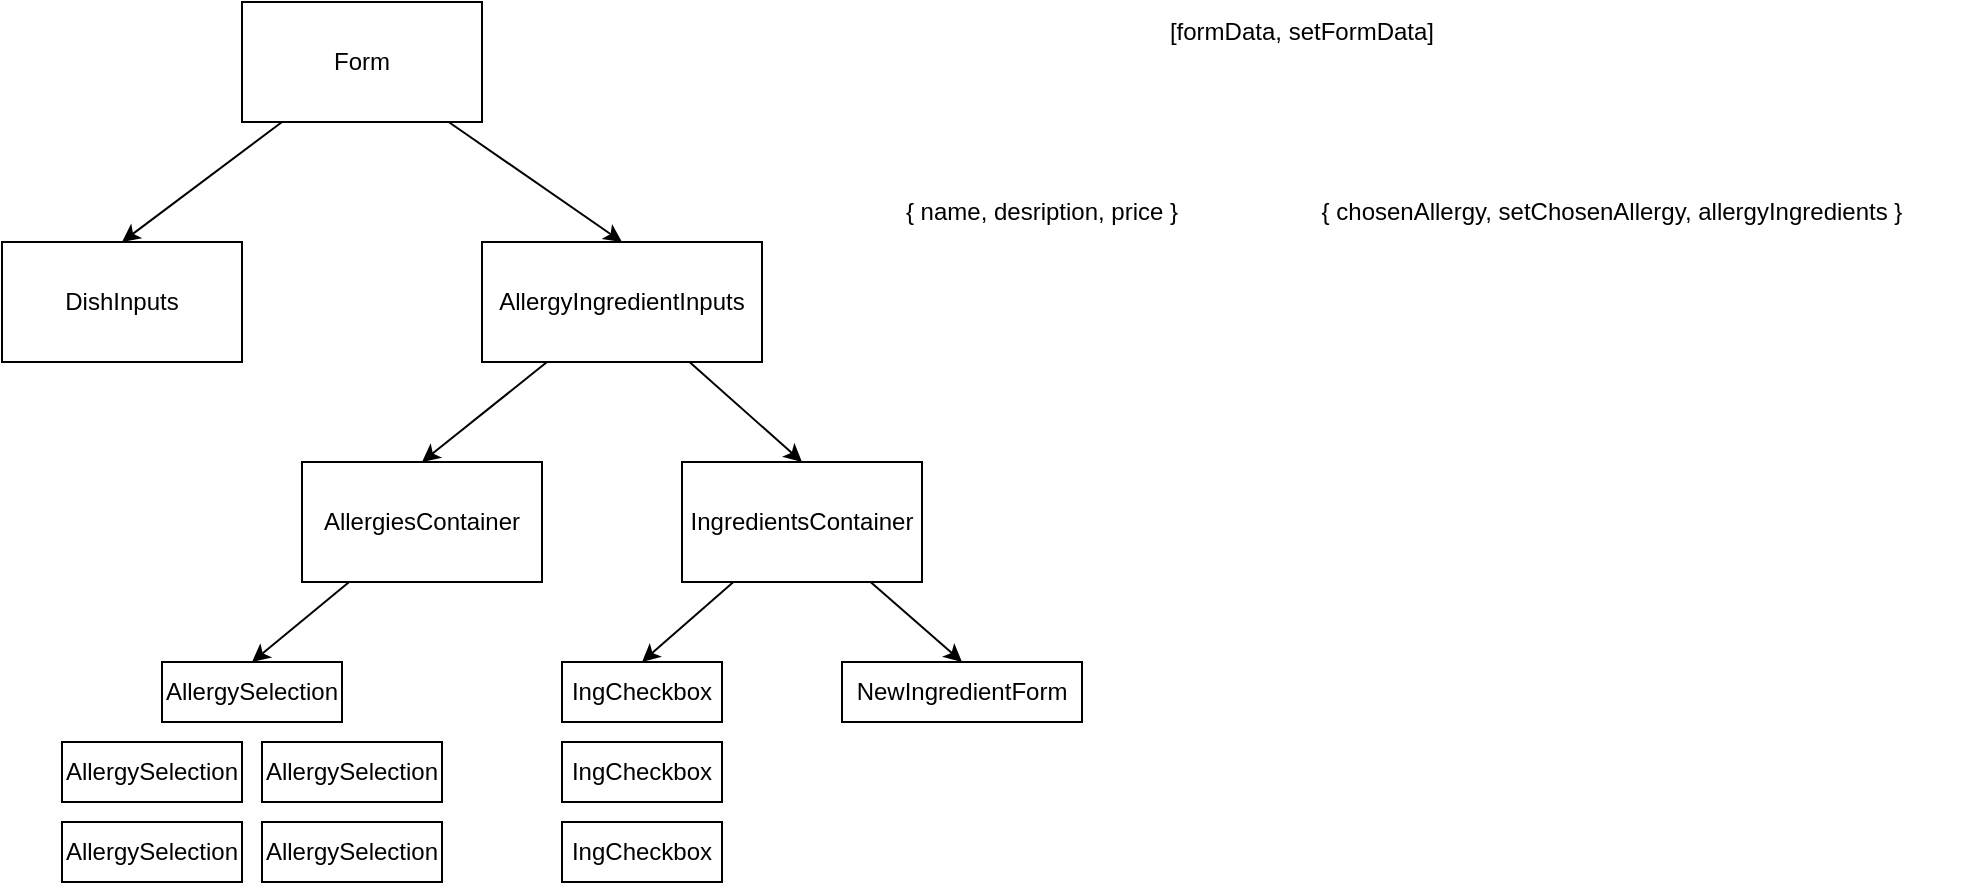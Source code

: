 <mxfile>
    <diagram id="azK8TAyb2T1s1MYb8CJF" name="Page-1">
        <mxGraphModel dx="1351" dy="585" grid="1" gridSize="10" guides="1" tooltips="1" connect="1" arrows="1" fold="1" page="1" pageScale="1" pageWidth="850" pageHeight="1100" math="0" shadow="0">
            <root>
                <mxCell id="0"/>
                <mxCell id="1" parent="0"/>
                <mxCell id="15" style="edgeStyle=none;html=1;entryX=0.5;entryY=0;entryDx=0;entryDy=0;" edge="1" parent="1" source="2" target="3">
                    <mxGeometry relative="1" as="geometry"/>
                </mxCell>
                <mxCell id="16" style="edgeStyle=none;html=1;entryX=0.5;entryY=0;entryDx=0;entryDy=0;" edge="1" parent="1" source="2" target="4">
                    <mxGeometry relative="1" as="geometry"/>
                </mxCell>
                <mxCell id="2" value="Form" style="rounded=0;whiteSpace=wrap;html=1;" vertex="1" parent="1">
                    <mxGeometry x="300" y="70" width="120" height="60" as="geometry"/>
                </mxCell>
                <mxCell id="3" value="DishInputs" style="rounded=0;whiteSpace=wrap;html=1;" vertex="1" parent="1">
                    <mxGeometry x="180" y="190" width="120" height="60" as="geometry"/>
                </mxCell>
                <mxCell id="13" style="edgeStyle=none;html=1;entryX=0.5;entryY=0;entryDx=0;entryDy=0;" edge="1" parent="1" source="4" target="6">
                    <mxGeometry relative="1" as="geometry"/>
                </mxCell>
                <mxCell id="14" style="edgeStyle=none;html=1;entryX=0.5;entryY=0;entryDx=0;entryDy=0;" edge="1" parent="1" source="4" target="5">
                    <mxGeometry relative="1" as="geometry"/>
                </mxCell>
                <mxCell id="4" value="AllergyIngredientInputs" style="rounded=0;whiteSpace=wrap;html=1;" vertex="1" parent="1">
                    <mxGeometry x="420" y="190" width="140" height="60" as="geometry"/>
                </mxCell>
                <mxCell id="21" style="edgeStyle=none;html=1;entryX=0.5;entryY=0;entryDx=0;entryDy=0;" edge="1" parent="1" source="5" target="17">
                    <mxGeometry relative="1" as="geometry"/>
                </mxCell>
                <mxCell id="22" style="edgeStyle=none;html=1;entryX=0.5;entryY=0;entryDx=0;entryDy=0;" edge="1" parent="1" source="5" target="20">
                    <mxGeometry relative="1" as="geometry"/>
                </mxCell>
                <mxCell id="5" value="IngredientsContainer" style="rounded=0;whiteSpace=wrap;html=1;" vertex="1" parent="1">
                    <mxGeometry x="520" y="300" width="120" height="60" as="geometry"/>
                </mxCell>
                <mxCell id="12" style="edgeStyle=none;html=1;entryX=0.5;entryY=0;entryDx=0;entryDy=0;" edge="1" parent="1" source="6" target="8">
                    <mxGeometry relative="1" as="geometry"/>
                </mxCell>
                <mxCell id="6" value="AllergiesContainer" style="rounded=0;whiteSpace=wrap;html=1;" vertex="1" parent="1">
                    <mxGeometry x="330" y="300" width="120" height="60" as="geometry"/>
                </mxCell>
                <mxCell id="7" value="AllergySelection" style="rounded=0;whiteSpace=wrap;html=1;" vertex="1" parent="1">
                    <mxGeometry x="210" y="440" width="90" height="30" as="geometry"/>
                </mxCell>
                <mxCell id="8" value="AllergySelection" style="rounded=0;whiteSpace=wrap;html=1;" vertex="1" parent="1">
                    <mxGeometry x="260" y="400" width="90" height="30" as="geometry"/>
                </mxCell>
                <mxCell id="9" value="AllergySelection" style="rounded=0;whiteSpace=wrap;html=1;" vertex="1" parent="1">
                    <mxGeometry x="210" y="480" width="90" height="30" as="geometry"/>
                </mxCell>
                <mxCell id="10" value="AllergySelection" style="rounded=0;whiteSpace=wrap;html=1;" vertex="1" parent="1">
                    <mxGeometry x="310" y="480" width="90" height="30" as="geometry"/>
                </mxCell>
                <mxCell id="11" value="AllergySelection" style="rounded=0;whiteSpace=wrap;html=1;" vertex="1" parent="1">
                    <mxGeometry x="310" y="440" width="90" height="30" as="geometry"/>
                </mxCell>
                <mxCell id="17" value="IngCheckbox" style="rounded=0;whiteSpace=wrap;html=1;" vertex="1" parent="1">
                    <mxGeometry x="460" y="400" width="80" height="30" as="geometry"/>
                </mxCell>
                <mxCell id="18" value="IngCheckbox" style="rounded=0;whiteSpace=wrap;html=1;" vertex="1" parent="1">
                    <mxGeometry x="460" y="440" width="80" height="30" as="geometry"/>
                </mxCell>
                <mxCell id="19" value="IngCheckbox" style="rounded=0;whiteSpace=wrap;html=1;" vertex="1" parent="1">
                    <mxGeometry x="460" y="480" width="80" height="30" as="geometry"/>
                </mxCell>
                <mxCell id="20" value="NewIngredientForm" style="rounded=0;whiteSpace=wrap;html=1;" vertex="1" parent="1">
                    <mxGeometry x="600" y="400" width="120" height="30" as="geometry"/>
                </mxCell>
                <mxCell id="23" value="[formData, setFormData]" style="text;html=1;strokeColor=none;fillColor=none;align=center;verticalAlign=middle;whiteSpace=wrap;rounded=0;" vertex="1" parent="1">
                    <mxGeometry x="750" y="70" width="160" height="30" as="geometry"/>
                </mxCell>
                <mxCell id="25" value="{ name, desription, price }" style="text;html=1;strokeColor=none;fillColor=none;align=center;verticalAlign=middle;whiteSpace=wrap;rounded=0;" vertex="1" parent="1">
                    <mxGeometry x="610" y="160" width="180" height="30" as="geometry"/>
                </mxCell>
                <mxCell id="27" value="{ chosenAllergy, setChosenAllergy, allergyIngredients }" style="text;html=1;strokeColor=none;fillColor=none;align=center;verticalAlign=middle;whiteSpace=wrap;rounded=0;" vertex="1" parent="1">
                    <mxGeometry x="810" y="160" width="350" height="30" as="geometry"/>
                </mxCell>
            </root>
        </mxGraphModel>
    </diagram>
</mxfile>